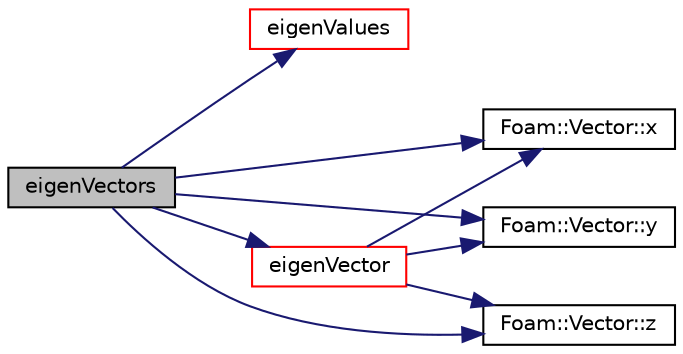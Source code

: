 digraph "eigenVectors"
{
  bgcolor="transparent";
  edge [fontname="Helvetica",fontsize="10",labelfontname="Helvetica",labelfontsize="10"];
  node [fontname="Helvetica",fontsize="10",shape=record];
  rankdir="LR";
  Node141227 [label="eigenVectors",height=0.2,width=0.4,color="black", fillcolor="grey75", style="filled", fontcolor="black"];
  Node141227 -> Node141228 [color="midnightblue",fontsize="10",style="solid",fontname="Helvetica"];
  Node141228 [label="eigenValues",height=0.2,width=0.4,color="red",URL="$a21851.html#aa0c4e4f4bfc484852c8d9a8aa36525ef"];
  Node141227 -> Node141232 [color="midnightblue",fontsize="10",style="solid",fontname="Helvetica"];
  Node141232 [label="eigenVector",height=0.2,width=0.4,color="red",URL="$a21851.html#aed8ccde72af25f41d76277dffa26abad"];
  Node141232 -> Node141234 [color="midnightblue",fontsize="10",style="solid",fontname="Helvetica"];
  Node141234 [label="Foam::Vector::x",height=0.2,width=0.4,color="black",URL="$a29749.html#a63327976e5a8359700064a02ae22548e"];
  Node141232 -> Node141238 [color="midnightblue",fontsize="10",style="solid",fontname="Helvetica"];
  Node141238 [label="Foam::Vector::y",height=0.2,width=0.4,color="black",URL="$a29749.html#a1ee865f676fbac703a49c6654dd3ad74"];
  Node141232 -> Node141242 [color="midnightblue",fontsize="10",style="solid",fontname="Helvetica"];
  Node141242 [label="Foam::Vector::z",height=0.2,width=0.4,color="black",URL="$a29749.html#a1c8320b15610de211ec70ef966581423"];
  Node141227 -> Node141234 [color="midnightblue",fontsize="10",style="solid",fontname="Helvetica"];
  Node141227 -> Node141238 [color="midnightblue",fontsize="10",style="solid",fontname="Helvetica"];
  Node141227 -> Node141242 [color="midnightblue",fontsize="10",style="solid",fontname="Helvetica"];
}
